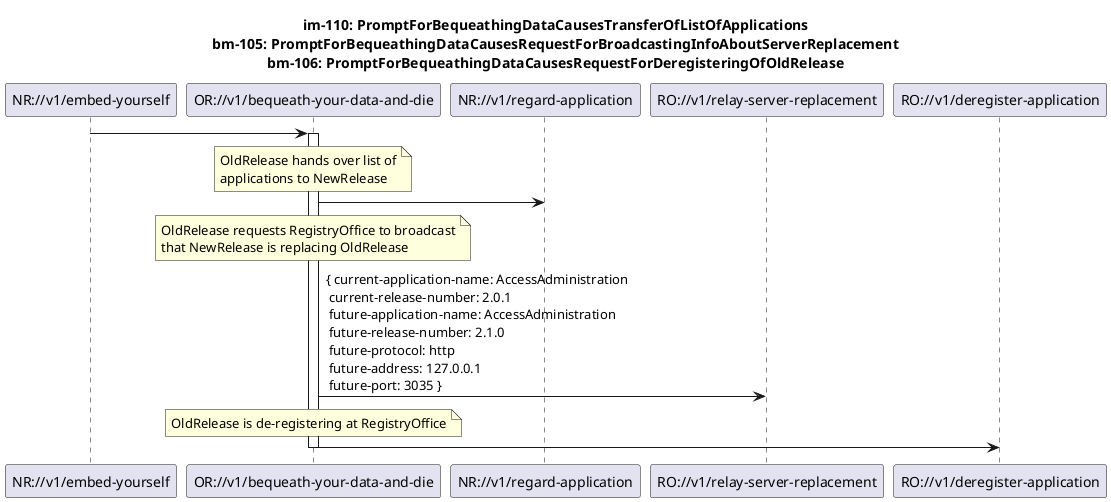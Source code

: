 @startuml im000_BequeathYourDataAndDie
skinparam responseMessageBelowArrow true

title
im-110: PromptForBequeathingDataCausesTransferOfListOfApplications
bm-105: PromptForBequeathingDataCausesRequestForBroadcastingInfoAboutServerReplacement
bm-106: PromptForBequeathingDataCausesRequestForDeregisteringOfOldRelease
end title

participant "NR://v1/embed-yourself" as NewRelease
participant "OR://v1/bequeath-your-data-and-die" as OldRelease
participant "NR://v1/regard-application" as NrGetsApplications
participant "RO://v1/relay-server-replacement" as RelayServerReplacement
participant "RO://v1/deregister-application" as Deregister

NewRelease -> OldRelease
activate OldRelease

note over OldRelease
OldRelease hands over list of
applications to NewRelease
end note
OldRelease -> NrGetsApplications

note over OldRelease
OldRelease requests RegistryOffice to broadcast
that NewRelease is replacing OldRelease
end note
OldRelease -> RelayServerReplacement : { current-application-name: AccessAdministration \n current-release-number: 2.0.1 \n future-application-name: AccessAdministration \n future-release-number: 2.1.0 \n future-protocol: http \n future-address: 127.0.0.1 \n future-port: 3035 }

note over OldRelease
OldRelease is de-registering at RegistryOffice
end note
OldRelease -> Deregister

deactivate OldRelease

@enduml